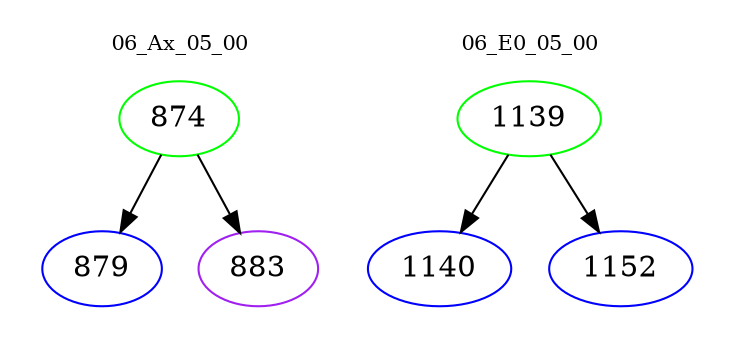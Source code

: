 digraph{
subgraph cluster_0 {
color = white
label = "06_Ax_05_00";
fontsize=10;
T0_874 [label="874", color="green"]
T0_874 -> T0_879 [color="black"]
T0_879 [label="879", color="blue"]
T0_874 -> T0_883 [color="black"]
T0_883 [label="883", color="purple"]
}
subgraph cluster_1 {
color = white
label = "06_E0_05_00";
fontsize=10;
T1_1139 [label="1139", color="green"]
T1_1139 -> T1_1140 [color="black"]
T1_1140 [label="1140", color="blue"]
T1_1139 -> T1_1152 [color="black"]
T1_1152 [label="1152", color="blue"]
}
}
